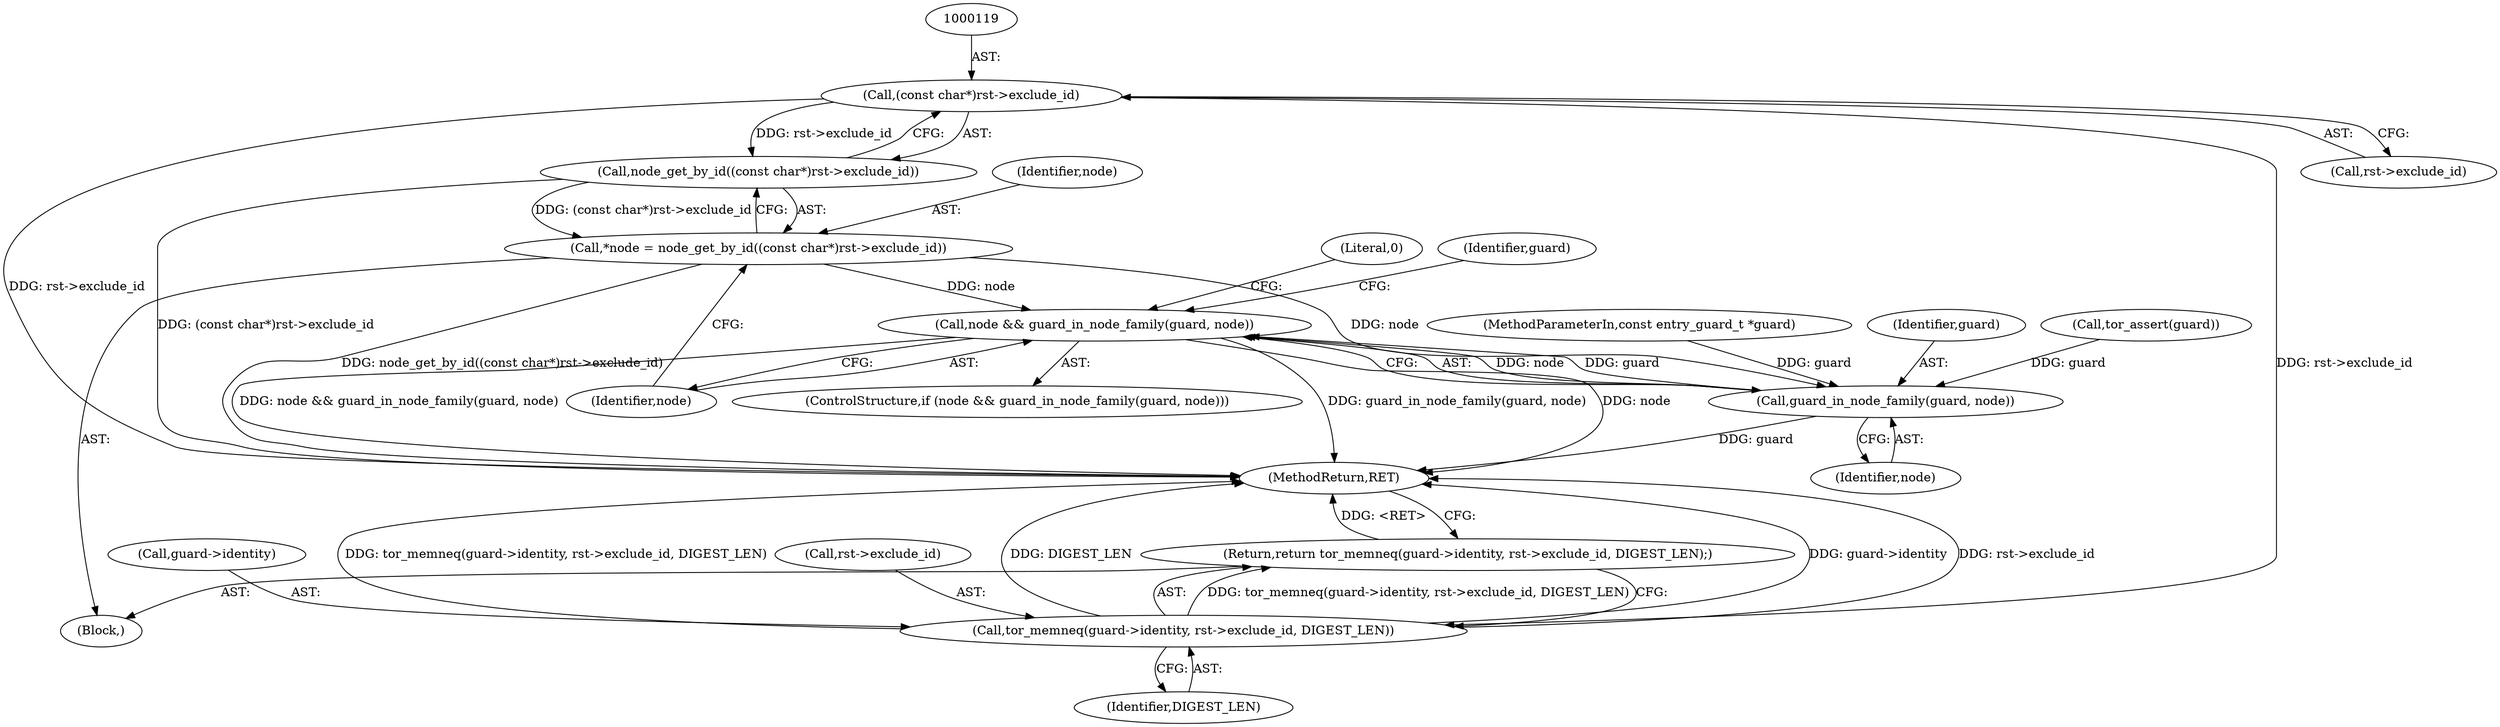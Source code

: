 digraph "0_tor_665baf5ed5c6186d973c46cdea165c0548027350@pointer" {
"1000118" [label="(Call,(const char*)rst->exclude_id)"];
"1000117" [label="(Call,node_get_by_id((const char*)rst->exclude_id))"];
"1000115" [label="(Call,*node = node_get_by_id((const char*)rst->exclude_id))"];
"1000124" [label="(Call,node && guard_in_node_family(guard, node))"];
"1000126" [label="(Call,guard_in_node_family(guard, node))"];
"1000132" [label="(Call,tor_memneq(guard->identity, rst->exclude_id, DIGEST_LEN))"];
"1000131" [label="(Return,return tor_memneq(guard->identity, rst->exclude_id, DIGEST_LEN);)"];
"1000104" [label="(MethodParameterIn,const entry_guard_t *guard)"];
"1000133" [label="(Call,guard->identity)"];
"1000140" [label="(MethodReturn,RET)"];
"1000125" [label="(Identifier,node)"];
"1000117" [label="(Call,node_get_by_id((const char*)rst->exclude_id))"];
"1000116" [label="(Identifier,node)"];
"1000128" [label="(Identifier,node)"];
"1000136" [label="(Call,rst->exclude_id)"];
"1000139" [label="(Identifier,DIGEST_LEN)"];
"1000130" [label="(Literal,0)"];
"1000127" [label="(Identifier,guard)"];
"1000132" [label="(Call,tor_memneq(guard->identity, rst->exclude_id, DIGEST_LEN))"];
"1000124" [label="(Call,node && guard_in_node_family(guard, node))"];
"1000118" [label="(Call,(const char*)rst->exclude_id)"];
"1000131" [label="(Return,return tor_memneq(guard->identity, rst->exclude_id, DIGEST_LEN);)"];
"1000107" [label="(Call,tor_assert(guard))"];
"1000120" [label="(Call,rst->exclude_id)"];
"1000123" [label="(ControlStructure,if (node && guard_in_node_family(guard, node)))"];
"1000134" [label="(Identifier,guard)"];
"1000106" [label="(Block,)"];
"1000115" [label="(Call,*node = node_get_by_id((const char*)rst->exclude_id))"];
"1000126" [label="(Call,guard_in_node_family(guard, node))"];
"1000118" -> "1000117"  [label="AST: "];
"1000118" -> "1000120"  [label="CFG: "];
"1000119" -> "1000118"  [label="AST: "];
"1000120" -> "1000118"  [label="AST: "];
"1000117" -> "1000118"  [label="CFG: "];
"1000118" -> "1000140"  [label="DDG: rst->exclude_id"];
"1000118" -> "1000117"  [label="DDG: rst->exclude_id"];
"1000118" -> "1000132"  [label="DDG: rst->exclude_id"];
"1000117" -> "1000115"  [label="AST: "];
"1000115" -> "1000117"  [label="CFG: "];
"1000117" -> "1000140"  [label="DDG: (const char*)rst->exclude_id"];
"1000117" -> "1000115"  [label="DDG: (const char*)rst->exclude_id"];
"1000115" -> "1000106"  [label="AST: "];
"1000116" -> "1000115"  [label="AST: "];
"1000125" -> "1000115"  [label="CFG: "];
"1000115" -> "1000140"  [label="DDG: node_get_by_id((const char*)rst->exclude_id)"];
"1000115" -> "1000124"  [label="DDG: node"];
"1000115" -> "1000126"  [label="DDG: node"];
"1000124" -> "1000123"  [label="AST: "];
"1000124" -> "1000125"  [label="CFG: "];
"1000124" -> "1000126"  [label="CFG: "];
"1000125" -> "1000124"  [label="AST: "];
"1000126" -> "1000124"  [label="AST: "];
"1000130" -> "1000124"  [label="CFG: "];
"1000134" -> "1000124"  [label="CFG: "];
"1000124" -> "1000140"  [label="DDG: guard_in_node_family(guard, node)"];
"1000124" -> "1000140"  [label="DDG: node"];
"1000124" -> "1000140"  [label="DDG: node && guard_in_node_family(guard, node)"];
"1000126" -> "1000124"  [label="DDG: node"];
"1000126" -> "1000124"  [label="DDG: guard"];
"1000126" -> "1000128"  [label="CFG: "];
"1000127" -> "1000126"  [label="AST: "];
"1000128" -> "1000126"  [label="AST: "];
"1000126" -> "1000140"  [label="DDG: guard"];
"1000107" -> "1000126"  [label="DDG: guard"];
"1000104" -> "1000126"  [label="DDG: guard"];
"1000132" -> "1000131"  [label="AST: "];
"1000132" -> "1000139"  [label="CFG: "];
"1000133" -> "1000132"  [label="AST: "];
"1000136" -> "1000132"  [label="AST: "];
"1000139" -> "1000132"  [label="AST: "];
"1000131" -> "1000132"  [label="CFG: "];
"1000132" -> "1000140"  [label="DDG: guard->identity"];
"1000132" -> "1000140"  [label="DDG: rst->exclude_id"];
"1000132" -> "1000140"  [label="DDG: tor_memneq(guard->identity, rst->exclude_id, DIGEST_LEN)"];
"1000132" -> "1000140"  [label="DDG: DIGEST_LEN"];
"1000132" -> "1000131"  [label="DDG: tor_memneq(guard->identity, rst->exclude_id, DIGEST_LEN)"];
"1000131" -> "1000106"  [label="AST: "];
"1000140" -> "1000131"  [label="CFG: "];
"1000131" -> "1000140"  [label="DDG: <RET>"];
}

